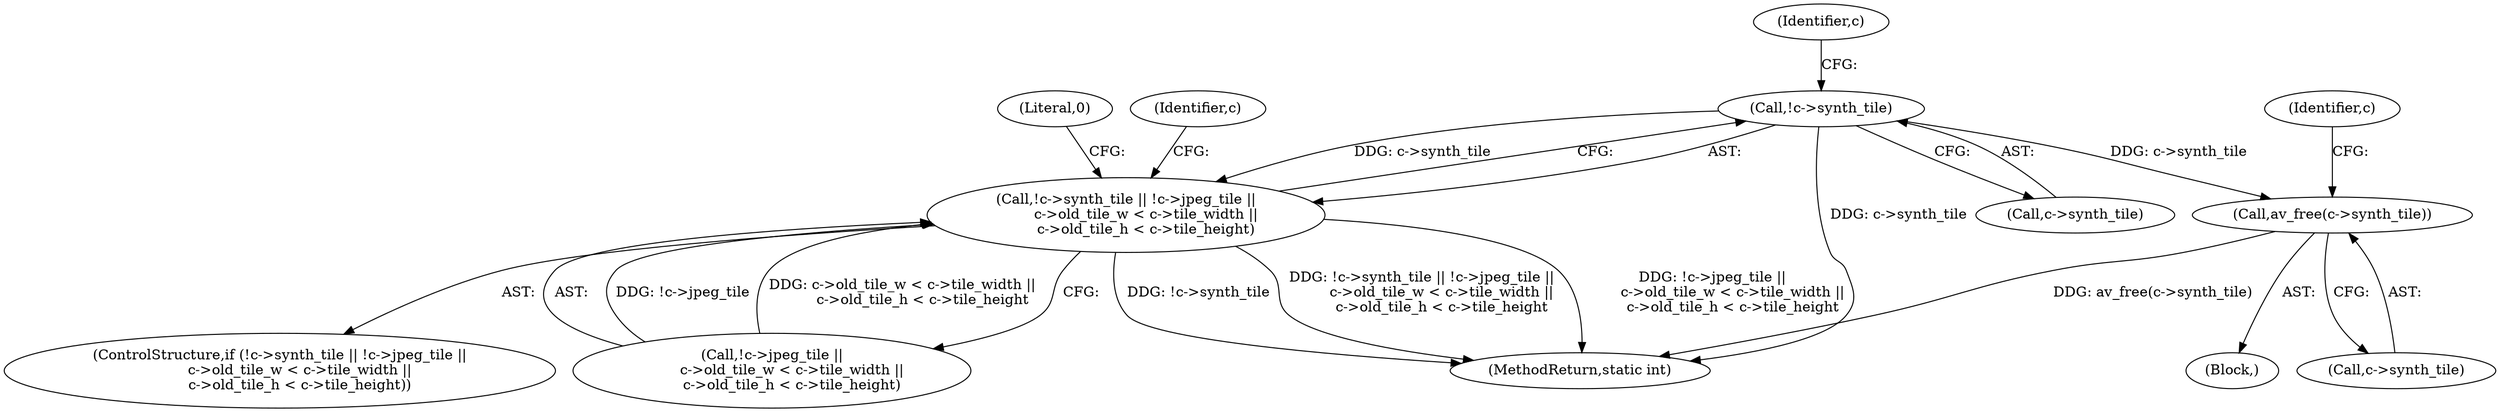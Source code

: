 digraph "0_FFmpeg_821a5938d100458f4d09d634041b05c860554ce0@pointer" {
"1000168" [label="(Call,!c->synth_tile)"];
"1000167" [label="(Call,!c->synth_tile || !c->jpeg_tile ||\n         c->old_tile_w < c->tile_width ||\n         c->old_tile_h < c->tile_height)"];
"1000211" [label="(Call,av_free(c->synth_tile))"];
"1000295" [label="(Literal,0)"];
"1000175" [label="(Identifier,c)"];
"1000217" [label="(Identifier,c)"];
"1000296" [label="(MethodReturn,static int)"];
"1000211" [label="(Call,av_free(c->synth_tile))"];
"1000195" [label="(Identifier,c)"];
"1000212" [label="(Call,c->synth_tile)"];
"1000166" [label="(ControlStructure,if (!c->synth_tile || !c->jpeg_tile ||\n         c->old_tile_w < c->tile_width ||\n         c->old_tile_h < c->tile_height))"];
"1000192" [label="(Block,)"];
"1000168" [label="(Call,!c->synth_tile)"];
"1000169" [label="(Call,c->synth_tile)"];
"1000172" [label="(Call,!c->jpeg_tile ||\n         c->old_tile_w < c->tile_width ||\n         c->old_tile_h < c->tile_height)"];
"1000167" [label="(Call,!c->synth_tile || !c->jpeg_tile ||\n         c->old_tile_w < c->tile_width ||\n         c->old_tile_h < c->tile_height)"];
"1000168" -> "1000167"  [label="AST: "];
"1000168" -> "1000169"  [label="CFG: "];
"1000169" -> "1000168"  [label="AST: "];
"1000175" -> "1000168"  [label="CFG: "];
"1000167" -> "1000168"  [label="CFG: "];
"1000168" -> "1000296"  [label="DDG: c->synth_tile"];
"1000168" -> "1000167"  [label="DDG: c->synth_tile"];
"1000168" -> "1000211"  [label="DDG: c->synth_tile"];
"1000167" -> "1000166"  [label="AST: "];
"1000167" -> "1000172"  [label="CFG: "];
"1000172" -> "1000167"  [label="AST: "];
"1000195" -> "1000167"  [label="CFG: "];
"1000295" -> "1000167"  [label="CFG: "];
"1000167" -> "1000296"  [label="DDG: !c->jpeg_tile ||\n         c->old_tile_w < c->tile_width ||\n         c->old_tile_h < c->tile_height"];
"1000167" -> "1000296"  [label="DDG: !c->synth_tile"];
"1000167" -> "1000296"  [label="DDG: !c->synth_tile || !c->jpeg_tile ||\n         c->old_tile_w < c->tile_width ||\n         c->old_tile_h < c->tile_height"];
"1000172" -> "1000167"  [label="DDG: !c->jpeg_tile"];
"1000172" -> "1000167"  [label="DDG: c->old_tile_w < c->tile_width ||\n         c->old_tile_h < c->tile_height"];
"1000211" -> "1000192"  [label="AST: "];
"1000211" -> "1000212"  [label="CFG: "];
"1000212" -> "1000211"  [label="AST: "];
"1000217" -> "1000211"  [label="CFG: "];
"1000211" -> "1000296"  [label="DDG: av_free(c->synth_tile)"];
}
